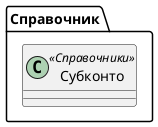 ﻿@startuml Субконто
'!include templates.wsd
'..\include templates.wsd
class Справочник.Субконто as "Субконто" <<Справочники>>
{
}
@enduml
